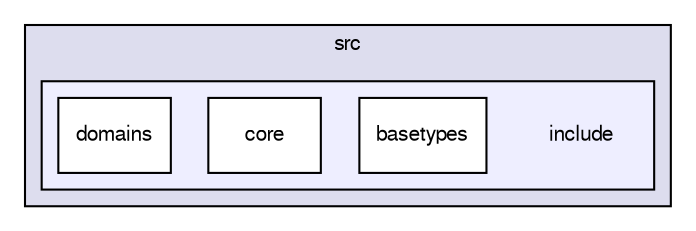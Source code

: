 digraph "libSplash/src/include" {
  compound=true
  node [ fontsize="10", fontname="FreeSans"];
  edge [ labelfontsize="10", labelfontname="FreeSans"];
  subgraph clusterdir_3b2ee41e3766330d11f51bd163da0310 {
    graph [ bgcolor="#ddddee", pencolor="black", label="src" fontname="FreeSans", fontsize="10", URL="dir_3b2ee41e3766330d11f51bd163da0310.html"]
  subgraph clusterdir_999b28456fad692c596eb58d2c5fcb4e {
    graph [ bgcolor="#eeeeff", pencolor="black", label="" URL="dir_999b28456fad692c596eb58d2c5fcb4e.html"];
    dir_999b28456fad692c596eb58d2c5fcb4e [shape=plaintext label="include"];
    dir_89ccd6182940591553bbc15817761448 [shape=box label="basetypes" color="black" fillcolor="white" style="filled" URL="dir_89ccd6182940591553bbc15817761448.html"];
    dir_edf0a76c1462aa7f3b5bfa15b09535a1 [shape=box label="core" color="black" fillcolor="white" style="filled" URL="dir_edf0a76c1462aa7f3b5bfa15b09535a1.html"];
    dir_78f73357dacee1cac33ed44aa4c58dc8 [shape=box label="domains" color="black" fillcolor="white" style="filled" URL="dir_78f73357dacee1cac33ed44aa4c58dc8.html"];
  }
  }
}
